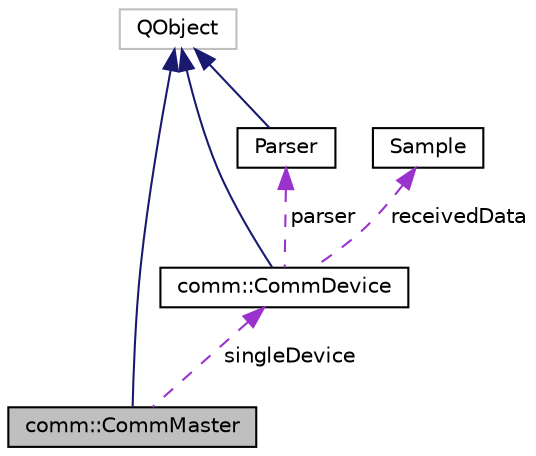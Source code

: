 digraph "comm::CommMaster"
{
 // LATEX_PDF_SIZE
  edge [fontname="Helvetica",fontsize="10",labelfontname="Helvetica",labelfontsize="10"];
  node [fontname="Helvetica",fontsize="10",shape=record];
  Node1 [label="comm::CommMaster",height=0.2,width=0.4,color="black", fillcolor="grey75", style="filled", fontcolor="black",tooltip=" "];
  Node2 -> Node1 [dir="back",color="midnightblue",fontsize="10",style="solid",fontname="Helvetica"];
  Node2 [label="QObject",height=0.2,width=0.4,color="grey75", fillcolor="white", style="filled",tooltip=" "];
  Node3 -> Node1 [dir="back",color="darkorchid3",fontsize="10",style="dashed",label=" singleDevice" ,fontname="Helvetica"];
  Node3 [label="comm::CommDevice",height=0.2,width=0.4,color="black", fillcolor="white", style="filled",URL="$classcomm_1_1_comm_device.html",tooltip="Base class for every connection."];
  Node2 -> Node3 [dir="back",color="midnightblue",fontsize="10",style="solid",fontname="Helvetica"];
  Node4 -> Node3 [dir="back",color="darkorchid3",fontsize="10",style="dashed",label=" receivedData" ,fontname="Helvetica"];
  Node4 [label="Sample",height=0.2,width=0.4,color="black", fillcolor="white", style="filled",URL="$struct_sample.html",tooltip="holds parsed data"];
  Node5 -> Node3 [dir="back",color="darkorchid3",fontsize="10",style="dashed",label=" parser" ,fontname="Helvetica"];
  Node5 [label="Parser",height=0.2,width=0.4,color="black", fillcolor="white", style="filled",URL="$class_parser.html",tooltip=" "];
  Node2 -> Node5 [dir="back",color="midnightblue",fontsize="10",style="solid",fontname="Helvetica"];
}
